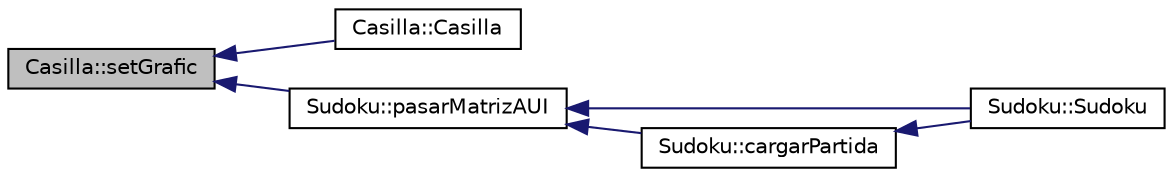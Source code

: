 digraph "Casilla::setGrafic"
{
  edge [fontname="Helvetica",fontsize="10",labelfontname="Helvetica",labelfontsize="10"];
  node [fontname="Helvetica",fontsize="10",shape=record];
  rankdir="LR";
  Node1 [label="Casilla::setGrafic",height=0.2,width=0.4,color="black", fillcolor="grey75", style="filled" fontcolor="black"];
  Node1 -> Node2 [dir="back",color="midnightblue",fontsize="10",style="solid",fontname="Helvetica"];
  Node2 [label="Casilla::Casilla",height=0.2,width=0.4,color="black", fillcolor="white", style="filled",URL="$class_casilla.html#a3ce9aac3825a3bc59d574572777826e1"];
  Node1 -> Node3 [dir="back",color="midnightblue",fontsize="10",style="solid",fontname="Helvetica"];
  Node3 [label="Sudoku::pasarMatrizAUI",height=0.2,width=0.4,color="black", fillcolor="white", style="filled",URL="$class_sudoku.html#a9851e8f3ef4959a86509a6c0a1f364db",tooltip="Pasa los valores del tablero lógico al tablero gráfico. "];
  Node3 -> Node4 [dir="back",color="midnightblue",fontsize="10",style="solid",fontname="Helvetica"];
  Node4 [label="Sudoku::Sudoku",height=0.2,width=0.4,color="black", fillcolor="white", style="filled",URL="$class_sudoku.html#add26172d727a99b29e4cc1c99d17ead4"];
  Node3 -> Node5 [dir="back",color="midnightblue",fontsize="10",style="solid",fontname="Helvetica"];
  Node5 [label="Sudoku::cargarPartida",height=0.2,width=0.4,color="black", fillcolor="white", style="filled",URL="$class_sudoku.html#ab2a8d3cebdc3898f5491f023df298958"];
  Node5 -> Node4 [dir="back",color="midnightblue",fontsize="10",style="solid",fontname="Helvetica"];
}
